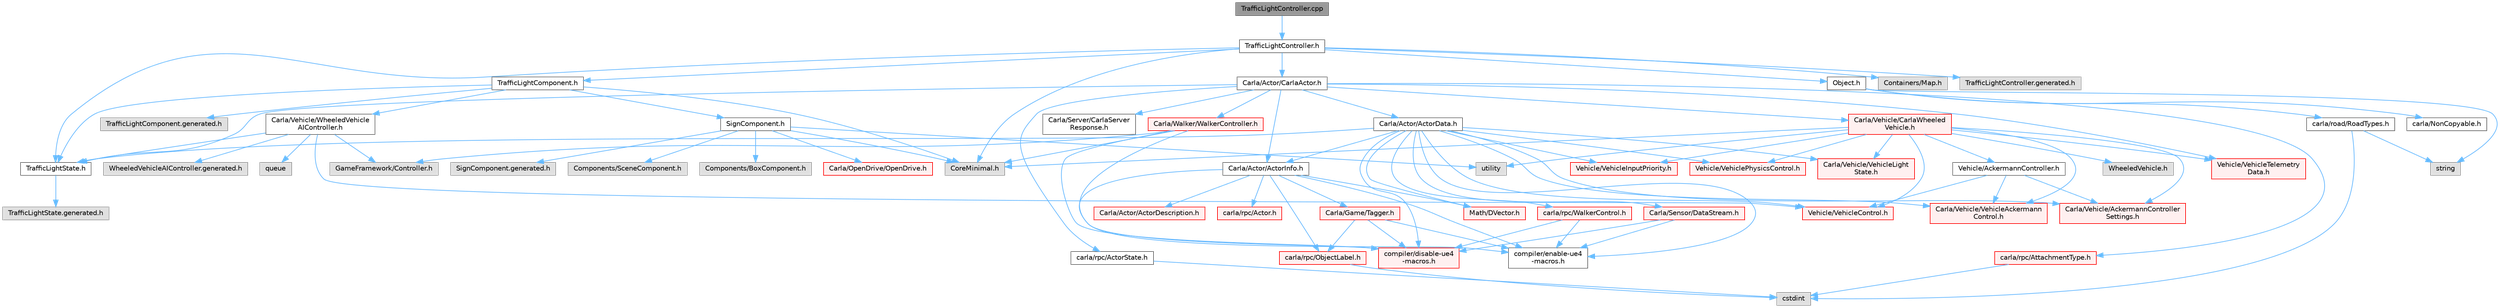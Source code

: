 digraph "TrafficLightController.cpp"
{
 // INTERACTIVE_SVG=YES
 // LATEX_PDF_SIZE
  bgcolor="transparent";
  edge [fontname=Helvetica,fontsize=10,labelfontname=Helvetica,labelfontsize=10];
  node [fontname=Helvetica,fontsize=10,shape=box,height=0.2,width=0.4];
  Node1 [id="Node000001",label="TrafficLightController.cpp",height=0.2,width=0.4,color="gray40", fillcolor="grey60", style="filled", fontcolor="black",tooltip=" "];
  Node1 -> Node2 [id="edge1_Node000001_Node000002",color="steelblue1",style="solid",tooltip=" "];
  Node2 [id="Node000002",label="TrafficLightController.h",height=0.2,width=0.4,color="grey40", fillcolor="white", style="filled",URL="$dd/d67/TrafficLightController_8h.html",tooltip=" "];
  Node2 -> Node3 [id="edge2_Node000002_Node000003",color="steelblue1",style="solid",tooltip=" "];
  Node3 [id="Node000003",label="CoreMinimal.h",height=0.2,width=0.4,color="grey60", fillcolor="#E0E0E0", style="filled",tooltip=" "];
  Node2 -> Node4 [id="edge3_Node000002_Node000004",color="steelblue1",style="solid",tooltip=" "];
  Node4 [id="Node000004",label="Object.h",height=0.2,width=0.4,color="grey40", fillcolor="white", style="filled",URL="$db/dbf/Object_8h.html",tooltip=" "];
  Node4 -> Node5 [id="edge4_Node000004_Node000005",color="steelblue1",style="solid",tooltip=" "];
  Node5 [id="Node000005",label="carla/NonCopyable.h",height=0.2,width=0.4,color="grey40", fillcolor="white", style="filled",URL="$d4/dd8/LibCarla_2source_2carla_2NonCopyable_8h.html",tooltip=" "];
  Node4 -> Node6 [id="edge5_Node000004_Node000006",color="steelblue1",style="solid",tooltip=" "];
  Node6 [id="Node000006",label="carla/road/RoadTypes.h",height=0.2,width=0.4,color="grey40", fillcolor="white", style="filled",URL="$d6/dbb/RoadTypes_8h.html",tooltip=" "];
  Node6 -> Node7 [id="edge6_Node000006_Node000007",color="steelblue1",style="solid",tooltip=" "];
  Node7 [id="Node000007",label="cstdint",height=0.2,width=0.4,color="grey60", fillcolor="#E0E0E0", style="filled",tooltip=" "];
  Node6 -> Node8 [id="edge7_Node000006_Node000008",color="steelblue1",style="solid",tooltip=" "];
  Node8 [id="Node000008",label="string",height=0.2,width=0.4,color="grey60", fillcolor="#E0E0E0", style="filled",tooltip=" "];
  Node4 -> Node8 [id="edge8_Node000004_Node000008",color="steelblue1",style="solid",tooltip=" "];
  Node2 -> Node9 [id="edge9_Node000002_Node000009",color="steelblue1",style="solid",tooltip=" "];
  Node9 [id="Node000009",label="TrafficLightState.h",height=0.2,width=0.4,color="grey40", fillcolor="white", style="filled",URL="$df/d9b/Unreal_2CarlaUE4_2Plugins_2Carla_2Source_2Carla_2Traffic_2TrafficLightState_8h.html",tooltip=" "];
  Node9 -> Node10 [id="edge10_Node000009_Node000010",color="steelblue1",style="solid",tooltip=" "];
  Node10 [id="Node000010",label="TrafficLightState.generated.h",height=0.2,width=0.4,color="grey60", fillcolor="#E0E0E0", style="filled",tooltip=" "];
  Node2 -> Node11 [id="edge11_Node000002_Node000011",color="steelblue1",style="solid",tooltip=" "];
  Node11 [id="Node000011",label="TrafficLightComponent.h",height=0.2,width=0.4,color="grey40", fillcolor="white", style="filled",URL="$d8/dde/TrafficLightComponent_8h.html",tooltip=" "];
  Node11 -> Node3 [id="edge12_Node000011_Node000003",color="steelblue1",style="solid",tooltip=" "];
  Node11 -> Node12 [id="edge13_Node000011_Node000012",color="steelblue1",style="solid",tooltip=" "];
  Node12 [id="Node000012",label="SignComponent.h",height=0.2,width=0.4,color="grey40", fillcolor="white", style="filled",URL="$de/d8e/SignComponent_8h.html",tooltip=" "];
  Node12 -> Node3 [id="edge14_Node000012_Node000003",color="steelblue1",style="solid",tooltip=" "];
  Node12 -> Node13 [id="edge15_Node000012_Node000013",color="steelblue1",style="solid",tooltip=" "];
  Node13 [id="Node000013",label="Components/SceneComponent.h",height=0.2,width=0.4,color="grey60", fillcolor="#E0E0E0", style="filled",tooltip=" "];
  Node12 -> Node14 [id="edge16_Node000012_Node000014",color="steelblue1",style="solid",tooltip=" "];
  Node14 [id="Node000014",label="Components/BoxComponent.h",height=0.2,width=0.4,color="grey60", fillcolor="#E0E0E0", style="filled",tooltip=" "];
  Node12 -> Node15 [id="edge17_Node000012_Node000015",color="steelblue1",style="solid",tooltip=" "];
  Node15 [id="Node000015",label="Carla/OpenDrive/OpenDrive.h",height=0.2,width=0.4,color="red", fillcolor="#FFF0F0", style="filled",URL="$d1/d9b/Unreal_2CarlaUE4_2Plugins_2Carla_2Source_2Carla_2OpenDrive_2OpenDrive_8h.html",tooltip=" "];
  Node12 -> Node53 [id="edge18_Node000012_Node000053",color="steelblue1",style="solid",tooltip=" "];
  Node53 [id="Node000053",label="utility",height=0.2,width=0.4,color="grey60", fillcolor="#E0E0E0", style="filled",tooltip=" "];
  Node12 -> Node104 [id="edge19_Node000012_Node000104",color="steelblue1",style="solid",tooltip=" "];
  Node104 [id="Node000104",label="SignComponent.generated.h",height=0.2,width=0.4,color="grey60", fillcolor="#E0E0E0", style="filled",tooltip=" "];
  Node11 -> Node9 [id="edge20_Node000011_Node000009",color="steelblue1",style="solid",tooltip=" "];
  Node11 -> Node105 [id="edge21_Node000011_Node000105",color="steelblue1",style="solid",tooltip=" "];
  Node105 [id="Node000105",label="Carla/Vehicle/WheeledVehicle\lAIController.h",height=0.2,width=0.4,color="grey40", fillcolor="white", style="filled",URL="$d2/d29/WheeledVehicleAIController_8h.html",tooltip=" "];
  Node105 -> Node106 [id="edge22_Node000105_Node000106",color="steelblue1",style="solid",tooltip=" "];
  Node106 [id="Node000106",label="queue",height=0.2,width=0.4,color="grey60", fillcolor="#E0E0E0", style="filled",tooltip=" "];
  Node105 -> Node107 [id="edge23_Node000105_Node000107",color="steelblue1",style="solid",tooltip=" "];
  Node107 [id="Node000107",label="GameFramework/Controller.h",height=0.2,width=0.4,color="grey60", fillcolor="#E0E0E0", style="filled",tooltip=" "];
  Node105 -> Node9 [id="edge24_Node000105_Node000009",color="steelblue1",style="solid",tooltip=" "];
  Node105 -> Node108 [id="edge25_Node000105_Node000108",color="steelblue1",style="solid",tooltip=" "];
  Node108 [id="Node000108",label="Vehicle/VehicleControl.h",height=0.2,width=0.4,color="red", fillcolor="#FFF0F0", style="filled",URL="$d4/dbd/Unreal_2CarlaUE4_2Plugins_2Carla_2Source_2Carla_2Vehicle_2VehicleControl_8h.html",tooltip=" "];
  Node105 -> Node110 [id="edge26_Node000105_Node000110",color="steelblue1",style="solid",tooltip=" "];
  Node110 [id="Node000110",label="WheeledVehicleAIController.generated.h",height=0.2,width=0.4,color="grey60", fillcolor="#E0E0E0", style="filled",tooltip=" "];
  Node11 -> Node111 [id="edge27_Node000011_Node000111",color="steelblue1",style="solid",tooltip=" "];
  Node111 [id="Node000111",label="TrafficLightComponent.generated.h",height=0.2,width=0.4,color="grey60", fillcolor="#E0E0E0", style="filled",tooltip=" "];
  Node2 -> Node112 [id="edge28_Node000002_Node000112",color="steelblue1",style="solid",tooltip=" "];
  Node112 [id="Node000112",label="Containers/Map.h",height=0.2,width=0.4,color="grey60", fillcolor="#E0E0E0", style="filled",tooltip=" "];
  Node2 -> Node113 [id="edge29_Node000002_Node000113",color="steelblue1",style="solid",tooltip=" "];
  Node113 [id="Node000113",label="Carla/Actor/CarlaActor.h",height=0.2,width=0.4,color="grey40", fillcolor="white", style="filled",URL="$de/d36/CarlaActor_8h.html",tooltip=" "];
  Node113 -> Node114 [id="edge30_Node000113_Node000114",color="steelblue1",style="solid",tooltip=" "];
  Node114 [id="Node000114",label="Carla/Actor/ActorInfo.h",height=0.2,width=0.4,color="grey40", fillcolor="white", style="filled",URL="$d0/d4e/ActorInfo_8h.html",tooltip=" "];
  Node114 -> Node115 [id="edge31_Node000114_Node000115",color="steelblue1",style="solid",tooltip=" "];
  Node115 [id="Node000115",label="Carla/Actor/ActorDescription.h",height=0.2,width=0.4,color="red", fillcolor="#FFF0F0", style="filled",URL="$d4/de6/Unreal_2CarlaUE4_2Plugins_2Carla_2Source_2Carla_2Actor_2ActorDescription_8h.html",tooltip=" "];
  Node114 -> Node120 [id="edge32_Node000114_Node000120",color="steelblue1",style="solid",tooltip=" "];
  Node120 [id="Node000120",label="Carla/Game/Tagger.h",height=0.2,width=0.4,color="red", fillcolor="#FFF0F0", style="filled",URL="$d7/d06/Tagger_8h.html",tooltip=" "];
  Node120 -> Node17 [id="edge33_Node000120_Node000017",color="steelblue1",style="solid",tooltip=" "];
  Node17 [id="Node000017",label="compiler/disable-ue4\l-macros.h",height=0.2,width=0.4,color="red", fillcolor="#FFF0F0", style="filled",URL="$d2/d02/disable-ue4-macros_8h.html",tooltip=" "];
  Node120 -> Node123 [id="edge34_Node000120_Node000123",color="steelblue1",style="solid",tooltip=" "];
  Node123 [id="Node000123",label="carla/rpc/ObjectLabel.h",height=0.2,width=0.4,color="red", fillcolor="#FFF0F0", style="filled",URL="$d0/dea/ObjectLabel_8h.html",tooltip=" "];
  Node123 -> Node7 [id="edge35_Node000123_Node000007",color="steelblue1",style="solid",tooltip=" "];
  Node120 -> Node42 [id="edge36_Node000120_Node000042",color="steelblue1",style="solid",tooltip=" "];
  Node42 [id="Node000042",label="compiler/enable-ue4\l-macros.h",height=0.2,width=0.4,color="grey40", fillcolor="white", style="filled",URL="$d9/da2/enable-ue4-macros_8h.html",tooltip=" "];
  Node114 -> Node125 [id="edge37_Node000114_Node000125",color="steelblue1",style="solid",tooltip=" "];
  Node125 [id="Node000125",label="Math/DVector.h",height=0.2,width=0.4,color="red", fillcolor="#FFF0F0", style="filled",URL="$d5/d94/DVector_8h.html",tooltip=" "];
  Node114 -> Node17 [id="edge38_Node000114_Node000017",color="steelblue1",style="solid",tooltip=" "];
  Node114 -> Node126 [id="edge39_Node000114_Node000126",color="steelblue1",style="solid",tooltip=" "];
  Node126 [id="Node000126",label="carla/rpc/Actor.h",height=0.2,width=0.4,color="red", fillcolor="#FFF0F0", style="filled",URL="$d8/d73/rpc_2Actor_8h.html",tooltip=" "];
  Node114 -> Node123 [id="edge40_Node000114_Node000123",color="steelblue1",style="solid",tooltip=" "];
  Node114 -> Node42 [id="edge41_Node000114_Node000042",color="steelblue1",style="solid",tooltip=" "];
  Node113 -> Node133 [id="edge42_Node000113_Node000133",color="steelblue1",style="solid",tooltip=" "];
  Node133 [id="Node000133",label="Carla/Actor/ActorData.h",height=0.2,width=0.4,color="grey40", fillcolor="white", style="filled",URL="$de/d7d/ActorData_8h.html",tooltip=" "];
  Node133 -> Node114 [id="edge43_Node000133_Node000114",color="steelblue1",style="solid",tooltip=" "];
  Node133 -> Node125 [id="edge44_Node000133_Node000125",color="steelblue1",style="solid",tooltip=" "];
  Node133 -> Node134 [id="edge45_Node000133_Node000134",color="steelblue1",style="solid",tooltip=" "];
  Node134 [id="Node000134",label="Carla/Vehicle/AckermannController\lSettings.h",height=0.2,width=0.4,color="red", fillcolor="#FFF0F0", style="filled",URL="$df/d92/Unreal_2CarlaUE4_2Plugins_2Carla_2Source_2Carla_2Vehicle_2AckermannControllerSettings_8h.html",tooltip=" "];
  Node133 -> Node136 [id="edge46_Node000133_Node000136",color="steelblue1",style="solid",tooltip=" "];
  Node136 [id="Node000136",label="Carla/Vehicle/VehicleAckermann\lControl.h",height=0.2,width=0.4,color="red", fillcolor="#FFF0F0", style="filled",URL="$d7/d1a/Unreal_2CarlaUE4_2Plugins_2Carla_2Source_2Carla_2Vehicle_2VehicleAckermannControl_8h.html",tooltip=" "];
  Node133 -> Node108 [id="edge47_Node000133_Node000108",color="steelblue1",style="solid",tooltip=" "];
  Node133 -> Node138 [id="edge48_Node000133_Node000138",color="steelblue1",style="solid",tooltip=" "];
  Node138 [id="Node000138",label="Carla/Vehicle/VehicleLight\lState.h",height=0.2,width=0.4,color="red", fillcolor="#FFF0F0", style="filled",URL="$d6/d6c/Unreal_2CarlaUE4_2Plugins_2Carla_2Source_2Carla_2Vehicle_2VehicleLightState_8h.html",tooltip=" "];
  Node133 -> Node140 [id="edge49_Node000133_Node000140",color="steelblue1",style="solid",tooltip=" "];
  Node140 [id="Node000140",label="Vehicle/VehicleInputPriority.h",height=0.2,width=0.4,color="red", fillcolor="#FFF0F0", style="filled",URL="$db/d8b/VehicleInputPriority_8h.html",tooltip=" "];
  Node133 -> Node142 [id="edge50_Node000133_Node000142",color="steelblue1",style="solid",tooltip=" "];
  Node142 [id="Node000142",label="Vehicle/VehiclePhysicsControl.h",height=0.2,width=0.4,color="red", fillcolor="#FFF0F0", style="filled",URL="$d3/d90/Unreal_2CarlaUE4_2Plugins_2Carla_2Source_2Carla_2Vehicle_2VehiclePhysicsControl_8h.html",tooltip=" "];
  Node133 -> Node146 [id="edge51_Node000133_Node000146",color="steelblue1",style="solid",tooltip=" "];
  Node146 [id="Node000146",label="Carla/Sensor/DataStream.h",height=0.2,width=0.4,color="red", fillcolor="#FFF0F0", style="filled",URL="$da/dd9/DataStream_8h.html",tooltip=" "];
  Node146 -> Node17 [id="edge52_Node000146_Node000017",color="steelblue1",style="solid",tooltip=" "];
  Node146 -> Node42 [id="edge53_Node000146_Node000042",color="steelblue1",style="solid",tooltip=" "];
  Node133 -> Node9 [id="edge54_Node000133_Node000009",color="steelblue1",style="solid",tooltip=" "];
  Node133 -> Node17 [id="edge55_Node000133_Node000017",color="steelblue1",style="solid",tooltip=" "];
  Node133 -> Node169 [id="edge56_Node000133_Node000169",color="steelblue1",style="solid",tooltip=" "];
  Node169 [id="Node000169",label="carla/rpc/WalkerControl.h",height=0.2,width=0.4,color="red", fillcolor="#FFF0F0", style="filled",URL="$dd/db3/LibCarla_2source_2carla_2rpc_2WalkerControl_8h.html",tooltip=" "];
  Node169 -> Node42 [id="edge57_Node000169_Node000042",color="steelblue1",style="solid",tooltip=" "];
  Node169 -> Node17 [id="edge58_Node000169_Node000017",color="steelblue1",style="solid",tooltip=" "];
  Node133 -> Node42 [id="edge59_Node000133_Node000042",color="steelblue1",style="solid",tooltip=" "];
  Node113 -> Node218 [id="edge60_Node000113_Node000218",color="steelblue1",style="solid",tooltip=" "];
  Node218 [id="Node000218",label="Carla/Vehicle/CarlaWheeled\lVehicle.h",height=0.2,width=0.4,color="red", fillcolor="#FFF0F0", style="filled",URL="$d3/d00/CarlaWheeledVehicle_8h.html",tooltip=" "];
  Node218 -> Node219 [id="edge61_Node000218_Node000219",color="steelblue1",style="solid",tooltip=" "];
  Node219 [id="Node000219",label="WheeledVehicle.h",height=0.2,width=0.4,color="grey60", fillcolor="#E0E0E0", style="filled",tooltip=" "];
  Node218 -> Node220 [id="edge62_Node000218_Node000220",color="steelblue1",style="solid",tooltip=" "];
  Node220 [id="Node000220",label="Vehicle/AckermannController.h",height=0.2,width=0.4,color="grey40", fillcolor="white", style="filled",URL="$d0/d4d/AckermannController_8h.html",tooltip=" "];
  Node220 -> Node134 [id="edge63_Node000220_Node000134",color="steelblue1",style="solid",tooltip=" "];
  Node220 -> Node136 [id="edge64_Node000220_Node000136",color="steelblue1",style="solid",tooltip=" "];
  Node220 -> Node108 [id="edge65_Node000220_Node000108",color="steelblue1",style="solid",tooltip=" "];
  Node218 -> Node134 [id="edge66_Node000218_Node000134",color="steelblue1",style="solid",tooltip=" "];
  Node218 -> Node136 [id="edge67_Node000218_Node000136",color="steelblue1",style="solid",tooltip=" "];
  Node218 -> Node108 [id="edge68_Node000218_Node000108",color="steelblue1",style="solid",tooltip=" "];
  Node218 -> Node138 [id="edge69_Node000218_Node000138",color="steelblue1",style="solid",tooltip=" "];
  Node218 -> Node140 [id="edge70_Node000218_Node000140",color="steelblue1",style="solid",tooltip=" "];
  Node218 -> Node142 [id="edge71_Node000218_Node000142",color="steelblue1",style="solid",tooltip=" "];
  Node218 -> Node223 [id="edge72_Node000218_Node000223",color="steelblue1",style="solid",tooltip=" "];
  Node223 [id="Node000223",label="Vehicle/VehicleTelemetry\lData.h",height=0.2,width=0.4,color="red", fillcolor="#FFF0F0", style="filled",URL="$de/dcb/Unreal_2CarlaUE4_2Plugins_2Carla_2Source_2Carla_2Vehicle_2VehicleTelemetryData_8h.html",tooltip=" "];
  Node218 -> Node3 [id="edge73_Node000218_Node000003",color="steelblue1",style="solid",tooltip=" "];
  Node218 -> Node53 [id="edge74_Node000218_Node000053",color="steelblue1",style="solid",tooltip=" "];
  Node113 -> Node223 [id="edge75_Node000113_Node000223",color="steelblue1",style="solid",tooltip=" "];
  Node113 -> Node240 [id="edge76_Node000113_Node000240",color="steelblue1",style="solid",tooltip=" "];
  Node240 [id="Node000240",label="Carla/Walker/WalkerController.h",height=0.2,width=0.4,color="red", fillcolor="#FFF0F0", style="filled",URL="$da/d52/WalkerController_8h.html",tooltip=" "];
  Node240 -> Node3 [id="edge77_Node000240_Node000003",color="steelblue1",style="solid",tooltip=" "];
  Node240 -> Node107 [id="edge78_Node000240_Node000107",color="steelblue1",style="solid",tooltip=" "];
  Node240 -> Node17 [id="edge79_Node000240_Node000017",color="steelblue1",style="solid",tooltip=" "];
  Node240 -> Node42 [id="edge80_Node000240_Node000042",color="steelblue1",style="solid",tooltip=" "];
  Node113 -> Node9 [id="edge81_Node000113_Node000009",color="steelblue1",style="solid",tooltip=" "];
  Node113 -> Node165 [id="edge82_Node000113_Node000165",color="steelblue1",style="solid",tooltip=" "];
  Node165 [id="Node000165",label="carla/rpc/ActorState.h",height=0.2,width=0.4,color="grey40", fillcolor="white", style="filled",URL="$d5/d30/rpc_2ActorState_8h.html",tooltip=" "];
  Node165 -> Node7 [id="edge83_Node000165_Node000007",color="steelblue1",style="solid",tooltip=" "];
  Node113 -> Node248 [id="edge84_Node000113_Node000248",color="steelblue1",style="solid",tooltip=" "];
  Node248 [id="Node000248",label="carla/rpc/AttachmentType.h",height=0.2,width=0.4,color="red", fillcolor="#FFF0F0", style="filled",URL="$d9/df7/AttachmentType_8h.html",tooltip=" "];
  Node248 -> Node7 [id="edge85_Node000248_Node000007",color="steelblue1",style="solid",tooltip=" "];
  Node113 -> Node249 [id="edge86_Node000113_Node000249",color="steelblue1",style="solid",tooltip=" "];
  Node249 [id="Node000249",label="Carla/Server/CarlaServer\lResponse.h",height=0.2,width=0.4,color="grey40", fillcolor="white", style="filled",URL="$dd/d3e/CarlaServerResponse_8h.html",tooltip=" "];
  Node2 -> Node250 [id="edge87_Node000002_Node000250",color="steelblue1",style="solid",tooltip=" "];
  Node250 [id="Node000250",label="TrafficLightController.generated.h",height=0.2,width=0.4,color="grey60", fillcolor="#E0E0E0", style="filled",tooltip=" "];
}
